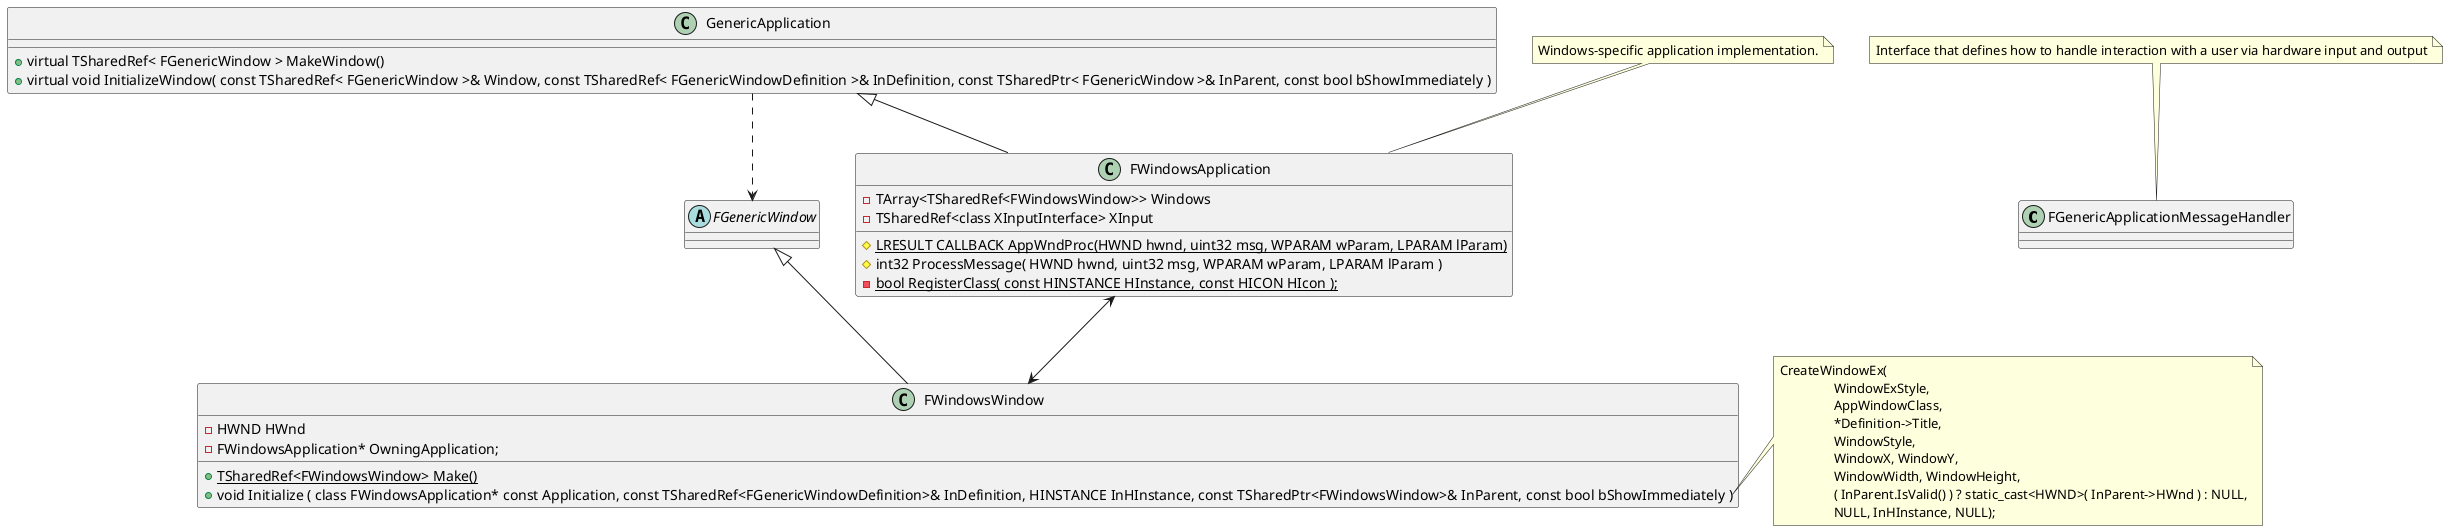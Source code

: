 @startuml ApplicationCore

class FGenericApplicationMessageHandler
note top
Interface that defines how to handle interaction with a user via hardware input and output
end note


abstract FGenericWindow
class FWindowsWindow{
	- HWND HWnd
	-FWindowsApplication* OwningApplication;
	+ {static}  TSharedRef<FWindowsWindow> Make()
	+ void Initialize ( class FWindowsApplication* const Application, const TSharedRef<FGenericWindowDefinition>& InDefinition, HINSTANCE InHInstance, const TSharedPtr<FWindowsWindow>& InParent, const bool bShowImmediately )
}
note right of FWindowsWindow::Initialize
CreateWindowEx(
		WindowExStyle,
		AppWindowClass,
		*Definition->Title,
		WindowStyle,
		WindowX, WindowY, 
		WindowWidth, WindowHeight,
		( InParent.IsValid() ) ? static_cast<HWND>( InParent->HWnd ) : NULL,
		NULL, InHInstance, NULL);
end note

FGenericWindow <|-- FWindowsWindow

class GenericApplication{
	+virtual TSharedRef< FGenericWindow > MakeWindow()
	+virtual void InitializeWindow( const TSharedRef< FGenericWindow >& Window, const TSharedRef< FGenericWindowDefinition >& InDefinition, const TSharedPtr< FGenericWindow >& InParent, const bool bShowImmediately ) 
}
class FWindowsApplication{
	-TArray<TSharedRef<FWindowsWindow>> Windows
	-TSharedRef<class XInputInterface> XInput

	#{static} LRESULT CALLBACK AppWndProc(HWND hwnd, uint32 msg, WPARAM wParam, LPARAM lParam)
	#int32 ProcessMessage( HWND hwnd, uint32 msg, WPARAM wParam, LPARAM lParam )
	-{static} bool RegisterClass( const HINSTANCE HInstance, const HICON HIcon );
}
note top
Windows-specific application implementation.
end note

GenericApplication <|-- FWindowsApplication

FWindowsApplication<-->FWindowsWindow
GenericApplication..>FGenericWindow


@enduml